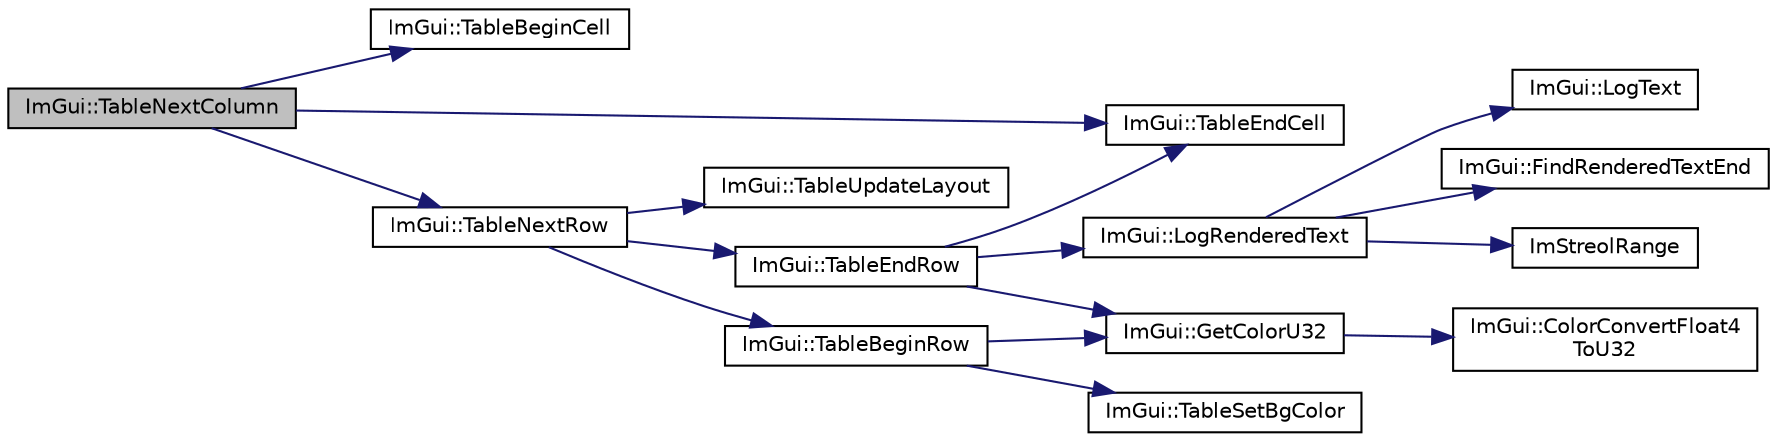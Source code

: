 digraph "ImGui::TableNextColumn"
{
 // LATEX_PDF_SIZE
  edge [fontname="Helvetica",fontsize="10",labelfontname="Helvetica",labelfontsize="10"];
  node [fontname="Helvetica",fontsize="10",shape=record];
  rankdir="LR";
  Node1 [label="ImGui::TableNextColumn",height=0.2,width=0.4,color="black", fillcolor="grey75", style="filled", fontcolor="black",tooltip=" "];
  Node1 -> Node2 [color="midnightblue",fontsize="10",style="solid"];
  Node2 [label="ImGui::TableBeginCell",height=0.2,width=0.4,color="black", fillcolor="white", style="filled",URL="$namespace_im_gui.html#ab6578920318c60f3a18daee1d8711103",tooltip=" "];
  Node1 -> Node3 [color="midnightblue",fontsize="10",style="solid"];
  Node3 [label="ImGui::TableEndCell",height=0.2,width=0.4,color="black", fillcolor="white", style="filled",URL="$namespace_im_gui.html#ae2058909b56d7169e34a6cfefb1ac2f3",tooltip=" "];
  Node1 -> Node4 [color="midnightblue",fontsize="10",style="solid"];
  Node4 [label="ImGui::TableNextRow",height=0.2,width=0.4,color="black", fillcolor="white", style="filled",URL="$namespace_im_gui.html#a33511cbfe04b545a1a51b514ab6c208c",tooltip=" "];
  Node4 -> Node5 [color="midnightblue",fontsize="10",style="solid"];
  Node5 [label="ImGui::TableBeginRow",height=0.2,width=0.4,color="black", fillcolor="white", style="filled",URL="$namespace_im_gui.html#ac966c7257f3c3e557170d1f1089cb09a",tooltip=" "];
  Node5 -> Node6 [color="midnightblue",fontsize="10",style="solid"];
  Node6 [label="ImGui::GetColorU32",height=0.2,width=0.4,color="black", fillcolor="white", style="filled",URL="$namespace_im_gui.html#a0de2d9bd347d9866511eb8d014e62556",tooltip=" "];
  Node6 -> Node7 [color="midnightblue",fontsize="10",style="solid"];
  Node7 [label="ImGui::ColorConvertFloat4\lToU32",height=0.2,width=0.4,color="black", fillcolor="white", style="filled",URL="$namespace_im_gui.html#abe2691de0b1a71c774ab24cc91564a94",tooltip=" "];
  Node5 -> Node8 [color="midnightblue",fontsize="10",style="solid"];
  Node8 [label="ImGui::TableSetBgColor",height=0.2,width=0.4,color="black", fillcolor="white", style="filled",URL="$namespace_im_gui.html#ae8fa85b0cea3c12f73d9432cab64d50a",tooltip=" "];
  Node4 -> Node9 [color="midnightblue",fontsize="10",style="solid"];
  Node9 [label="ImGui::TableEndRow",height=0.2,width=0.4,color="black", fillcolor="white", style="filled",URL="$namespace_im_gui.html#a6bc4ce6f7ff9f8268473f5e538a1181f",tooltip=" "];
  Node9 -> Node6 [color="midnightblue",fontsize="10",style="solid"];
  Node9 -> Node10 [color="midnightblue",fontsize="10",style="solid"];
  Node10 [label="ImGui::LogRenderedText",height=0.2,width=0.4,color="black", fillcolor="white", style="filled",URL="$namespace_im_gui.html#a7a0d62e33f2236ec2f789e24ca0fb56f",tooltip=" "];
  Node10 -> Node11 [color="midnightblue",fontsize="10",style="solid"];
  Node11 [label="ImGui::FindRenderedTextEnd",height=0.2,width=0.4,color="black", fillcolor="white", style="filled",URL="$namespace_im_gui.html#a7671e1dbc803a31b06081b52a771d83f",tooltip=" "];
  Node10 -> Node12 [color="midnightblue",fontsize="10",style="solid"];
  Node12 [label="ImStreolRange",height=0.2,width=0.4,color="black", fillcolor="white", style="filled",URL="$imgui_8cpp.html#a578b4ec1e004a6c9e07610720421a482",tooltip=" "];
  Node10 -> Node13 [color="midnightblue",fontsize="10",style="solid"];
  Node13 [label="ImGui::LogText",height=0.2,width=0.4,color="black", fillcolor="white", style="filled",URL="$namespace_im_gui.html#aa548475d8f771ab6524d73d900a41198",tooltip=" "];
  Node9 -> Node3 [color="midnightblue",fontsize="10",style="solid"];
  Node4 -> Node14 [color="midnightblue",fontsize="10",style="solid"];
  Node14 [label="ImGui::TableUpdateLayout",height=0.2,width=0.4,color="black", fillcolor="white", style="filled",URL="$namespace_im_gui.html#a890d76a0ec9efc98765c226884e3e32a",tooltip=" "];
}
